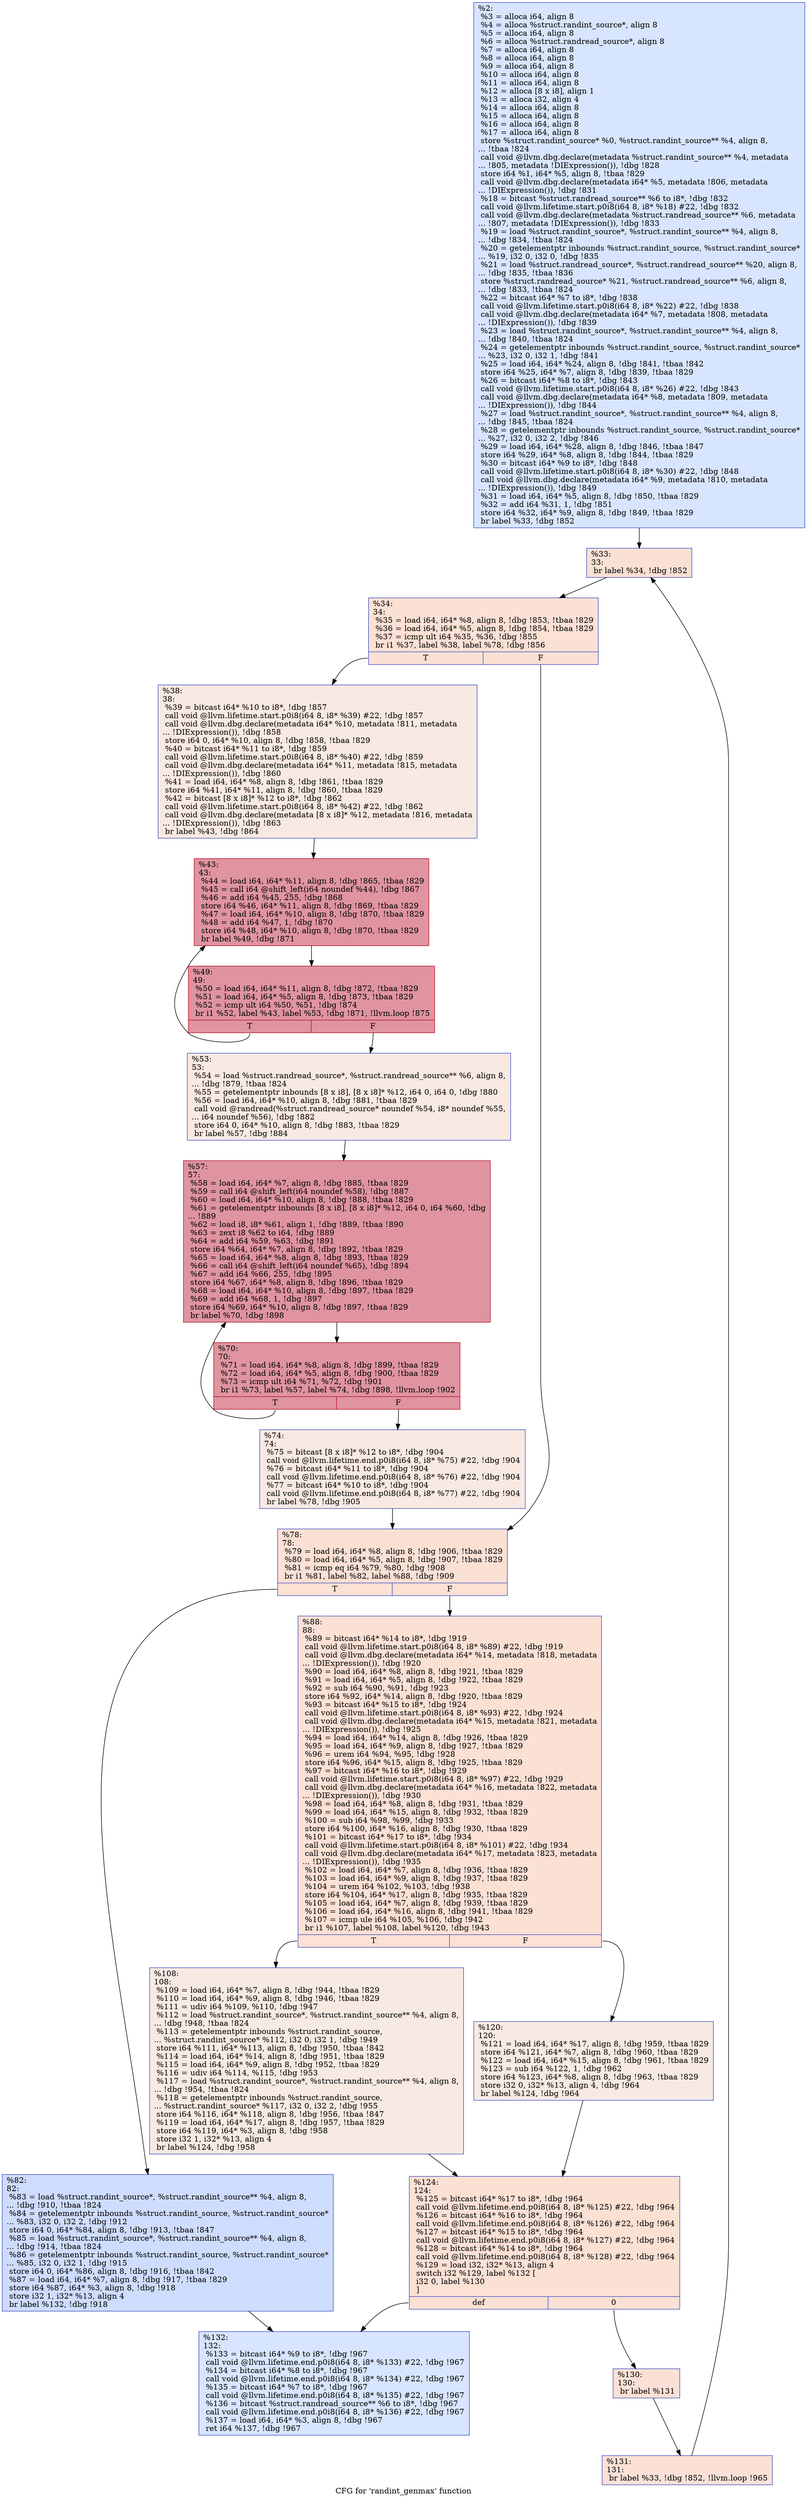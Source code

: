 digraph "CFG for 'randint_genmax' function" {
	label="CFG for 'randint_genmax' function";

	Node0x198cee0 [shape=record,color="#3d50c3ff", style=filled, fillcolor="#a7c5fe70",label="{%2:\l  %3 = alloca i64, align 8\l  %4 = alloca %struct.randint_source*, align 8\l  %5 = alloca i64, align 8\l  %6 = alloca %struct.randread_source*, align 8\l  %7 = alloca i64, align 8\l  %8 = alloca i64, align 8\l  %9 = alloca i64, align 8\l  %10 = alloca i64, align 8\l  %11 = alloca i64, align 8\l  %12 = alloca [8 x i8], align 1\l  %13 = alloca i32, align 4\l  %14 = alloca i64, align 8\l  %15 = alloca i64, align 8\l  %16 = alloca i64, align 8\l  %17 = alloca i64, align 8\l  store %struct.randint_source* %0, %struct.randint_source** %4, align 8,\l... !tbaa !824\l  call void @llvm.dbg.declare(metadata %struct.randint_source** %4, metadata\l... !805, metadata !DIExpression()), !dbg !828\l  store i64 %1, i64* %5, align 8, !tbaa !829\l  call void @llvm.dbg.declare(metadata i64* %5, metadata !806, metadata\l... !DIExpression()), !dbg !831\l  %18 = bitcast %struct.randread_source** %6 to i8*, !dbg !832\l  call void @llvm.lifetime.start.p0i8(i64 8, i8* %18) #22, !dbg !832\l  call void @llvm.dbg.declare(metadata %struct.randread_source** %6, metadata\l... !807, metadata !DIExpression()), !dbg !833\l  %19 = load %struct.randint_source*, %struct.randint_source** %4, align 8,\l... !dbg !834, !tbaa !824\l  %20 = getelementptr inbounds %struct.randint_source, %struct.randint_source*\l... %19, i32 0, i32 0, !dbg !835\l  %21 = load %struct.randread_source*, %struct.randread_source** %20, align 8,\l... !dbg !835, !tbaa !836\l  store %struct.randread_source* %21, %struct.randread_source** %6, align 8,\l... !dbg !833, !tbaa !824\l  %22 = bitcast i64* %7 to i8*, !dbg !838\l  call void @llvm.lifetime.start.p0i8(i64 8, i8* %22) #22, !dbg !838\l  call void @llvm.dbg.declare(metadata i64* %7, metadata !808, metadata\l... !DIExpression()), !dbg !839\l  %23 = load %struct.randint_source*, %struct.randint_source** %4, align 8,\l... !dbg !840, !tbaa !824\l  %24 = getelementptr inbounds %struct.randint_source, %struct.randint_source*\l... %23, i32 0, i32 1, !dbg !841\l  %25 = load i64, i64* %24, align 8, !dbg !841, !tbaa !842\l  store i64 %25, i64* %7, align 8, !dbg !839, !tbaa !829\l  %26 = bitcast i64* %8 to i8*, !dbg !843\l  call void @llvm.lifetime.start.p0i8(i64 8, i8* %26) #22, !dbg !843\l  call void @llvm.dbg.declare(metadata i64* %8, metadata !809, metadata\l... !DIExpression()), !dbg !844\l  %27 = load %struct.randint_source*, %struct.randint_source** %4, align 8,\l... !dbg !845, !tbaa !824\l  %28 = getelementptr inbounds %struct.randint_source, %struct.randint_source*\l... %27, i32 0, i32 2, !dbg !846\l  %29 = load i64, i64* %28, align 8, !dbg !846, !tbaa !847\l  store i64 %29, i64* %8, align 8, !dbg !844, !tbaa !829\l  %30 = bitcast i64* %9 to i8*, !dbg !848\l  call void @llvm.lifetime.start.p0i8(i64 8, i8* %30) #22, !dbg !848\l  call void @llvm.dbg.declare(metadata i64* %9, metadata !810, metadata\l... !DIExpression()), !dbg !849\l  %31 = load i64, i64* %5, align 8, !dbg !850, !tbaa !829\l  %32 = add i64 %31, 1, !dbg !851\l  store i64 %32, i64* %9, align 8, !dbg !849, !tbaa !829\l  br label %33, !dbg !852\l}"];
	Node0x198cee0 -> Node0x198d7e0;
	Node0x198d7e0 [shape=record,color="#3d50c3ff", style=filled, fillcolor="#f7b99e70",label="{%33:\l33:                                               \l  br label %34, !dbg !852\l}"];
	Node0x198d7e0 -> Node0x198d830;
	Node0x198d830 [shape=record,color="#3d50c3ff", style=filled, fillcolor="#f7b99e70",label="{%34:\l34:                                               \l  %35 = load i64, i64* %8, align 8, !dbg !853, !tbaa !829\l  %36 = load i64, i64* %5, align 8, !dbg !854, !tbaa !829\l  %37 = icmp ult i64 %35, %36, !dbg !855\l  br i1 %37, label %38, label %78, !dbg !856\l|{<s0>T|<s1>F}}"];
	Node0x198d830:s0 -> Node0x198d880;
	Node0x198d830:s1 -> Node0x198dab0;
	Node0x198d880 [shape=record,color="#3d50c3ff", style=filled, fillcolor="#efcebd70",label="{%38:\l38:                                               \l  %39 = bitcast i64* %10 to i8*, !dbg !857\l  call void @llvm.lifetime.start.p0i8(i64 8, i8* %39) #22, !dbg !857\l  call void @llvm.dbg.declare(metadata i64* %10, metadata !811, metadata\l... !DIExpression()), !dbg !858\l  store i64 0, i64* %10, align 8, !dbg !858, !tbaa !829\l  %40 = bitcast i64* %11 to i8*, !dbg !859\l  call void @llvm.lifetime.start.p0i8(i64 8, i8* %40) #22, !dbg !859\l  call void @llvm.dbg.declare(metadata i64* %11, metadata !815, metadata\l... !DIExpression()), !dbg !860\l  %41 = load i64, i64* %8, align 8, !dbg !861, !tbaa !829\l  store i64 %41, i64* %11, align 8, !dbg !860, !tbaa !829\l  %42 = bitcast [8 x i8]* %12 to i8*, !dbg !862\l  call void @llvm.lifetime.start.p0i8(i64 8, i8* %42) #22, !dbg !862\l  call void @llvm.dbg.declare(metadata [8 x i8]* %12, metadata !816, metadata\l... !DIExpression()), !dbg !863\l  br label %43, !dbg !864\l}"];
	Node0x198d880 -> Node0x198d8d0;
	Node0x198d8d0 [shape=record,color="#b70d28ff", style=filled, fillcolor="#b70d2870",label="{%43:\l43:                                               \l  %44 = load i64, i64* %11, align 8, !dbg !865, !tbaa !829\l  %45 = call i64 @shift_left(i64 noundef %44), !dbg !867\l  %46 = add i64 %45, 255, !dbg !868\l  store i64 %46, i64* %11, align 8, !dbg !869, !tbaa !829\l  %47 = load i64, i64* %10, align 8, !dbg !870, !tbaa !829\l  %48 = add i64 %47, 1, !dbg !870\l  store i64 %48, i64* %10, align 8, !dbg !870, !tbaa !829\l  br label %49, !dbg !871\l}"];
	Node0x198d8d0 -> Node0x198d920;
	Node0x198d920 [shape=record,color="#b70d28ff", style=filled, fillcolor="#b70d2870",label="{%49:\l49:                                               \l  %50 = load i64, i64* %11, align 8, !dbg !872, !tbaa !829\l  %51 = load i64, i64* %5, align 8, !dbg !873, !tbaa !829\l  %52 = icmp ult i64 %50, %51, !dbg !874\l  br i1 %52, label %43, label %53, !dbg !871, !llvm.loop !875\l|{<s0>T|<s1>F}}"];
	Node0x198d920:s0 -> Node0x198d8d0;
	Node0x198d920:s1 -> Node0x198d970;
	Node0x198d970 [shape=record,color="#3d50c3ff", style=filled, fillcolor="#efcebd70",label="{%53:\l53:                                               \l  %54 = load %struct.randread_source*, %struct.randread_source** %6, align 8,\l... !dbg !879, !tbaa !824\l  %55 = getelementptr inbounds [8 x i8], [8 x i8]* %12, i64 0, i64 0, !dbg !880\l  %56 = load i64, i64* %10, align 8, !dbg !881, !tbaa !829\l  call void @randread(%struct.randread_source* noundef %54, i8* noundef %55,\l... i64 noundef %56), !dbg !882\l  store i64 0, i64* %10, align 8, !dbg !883, !tbaa !829\l  br label %57, !dbg !884\l}"];
	Node0x198d970 -> Node0x198d9c0;
	Node0x198d9c0 [shape=record,color="#b70d28ff", style=filled, fillcolor="#b70d2870",label="{%57:\l57:                                               \l  %58 = load i64, i64* %7, align 8, !dbg !885, !tbaa !829\l  %59 = call i64 @shift_left(i64 noundef %58), !dbg !887\l  %60 = load i64, i64* %10, align 8, !dbg !888, !tbaa !829\l  %61 = getelementptr inbounds [8 x i8], [8 x i8]* %12, i64 0, i64 %60, !dbg\l... !889\l  %62 = load i8, i8* %61, align 1, !dbg !889, !tbaa !890\l  %63 = zext i8 %62 to i64, !dbg !889\l  %64 = add i64 %59, %63, !dbg !891\l  store i64 %64, i64* %7, align 8, !dbg !892, !tbaa !829\l  %65 = load i64, i64* %8, align 8, !dbg !893, !tbaa !829\l  %66 = call i64 @shift_left(i64 noundef %65), !dbg !894\l  %67 = add i64 %66, 255, !dbg !895\l  store i64 %67, i64* %8, align 8, !dbg !896, !tbaa !829\l  %68 = load i64, i64* %10, align 8, !dbg !897, !tbaa !829\l  %69 = add i64 %68, 1, !dbg !897\l  store i64 %69, i64* %10, align 8, !dbg !897, !tbaa !829\l  br label %70, !dbg !898\l}"];
	Node0x198d9c0 -> Node0x198da10;
	Node0x198da10 [shape=record,color="#b70d28ff", style=filled, fillcolor="#b70d2870",label="{%70:\l70:                                               \l  %71 = load i64, i64* %8, align 8, !dbg !899, !tbaa !829\l  %72 = load i64, i64* %5, align 8, !dbg !900, !tbaa !829\l  %73 = icmp ult i64 %71, %72, !dbg !901\l  br i1 %73, label %57, label %74, !dbg !898, !llvm.loop !902\l|{<s0>T|<s1>F}}"];
	Node0x198da10:s0 -> Node0x198d9c0;
	Node0x198da10:s1 -> Node0x198da60;
	Node0x198da60 [shape=record,color="#3d50c3ff", style=filled, fillcolor="#efcebd70",label="{%74:\l74:                                               \l  %75 = bitcast [8 x i8]* %12 to i8*, !dbg !904\l  call void @llvm.lifetime.end.p0i8(i64 8, i8* %75) #22, !dbg !904\l  %76 = bitcast i64* %11 to i8*, !dbg !904\l  call void @llvm.lifetime.end.p0i8(i64 8, i8* %76) #22, !dbg !904\l  %77 = bitcast i64* %10 to i8*, !dbg !904\l  call void @llvm.lifetime.end.p0i8(i64 8, i8* %77) #22, !dbg !904\l  br label %78, !dbg !905\l}"];
	Node0x198da60 -> Node0x198dab0;
	Node0x198dab0 [shape=record,color="#3d50c3ff", style=filled, fillcolor="#f7b99e70",label="{%78:\l78:                                               \l  %79 = load i64, i64* %8, align 8, !dbg !906, !tbaa !829\l  %80 = load i64, i64* %5, align 8, !dbg !907, !tbaa !829\l  %81 = icmp eq i64 %79, %80, !dbg !908\l  br i1 %81, label %82, label %88, !dbg !909\l|{<s0>T|<s1>F}}"];
	Node0x198dab0:s0 -> Node0x198db00;
	Node0x198dab0:s1 -> Node0x198db50;
	Node0x198db00 [shape=record,color="#3d50c3ff", style=filled, fillcolor="#8fb1fe70",label="{%82:\l82:                                               \l  %83 = load %struct.randint_source*, %struct.randint_source** %4, align 8,\l... !dbg !910, !tbaa !824\l  %84 = getelementptr inbounds %struct.randint_source, %struct.randint_source*\l... %83, i32 0, i32 2, !dbg !912\l  store i64 0, i64* %84, align 8, !dbg !913, !tbaa !847\l  %85 = load %struct.randint_source*, %struct.randint_source** %4, align 8,\l... !dbg !914, !tbaa !824\l  %86 = getelementptr inbounds %struct.randint_source, %struct.randint_source*\l... %85, i32 0, i32 1, !dbg !915\l  store i64 0, i64* %86, align 8, !dbg !916, !tbaa !842\l  %87 = load i64, i64* %7, align 8, !dbg !917, !tbaa !829\l  store i64 %87, i64* %3, align 8, !dbg !918\l  store i32 1, i32* %13, align 4\l  br label %132, !dbg !918\l}"];
	Node0x198db00 -> Node0x198dd30;
	Node0x198db50 [shape=record,color="#3d50c3ff", style=filled, fillcolor="#f7b99e70",label="{%88:\l88:                                               \l  %89 = bitcast i64* %14 to i8*, !dbg !919\l  call void @llvm.lifetime.start.p0i8(i64 8, i8* %89) #22, !dbg !919\l  call void @llvm.dbg.declare(metadata i64* %14, metadata !818, metadata\l... !DIExpression()), !dbg !920\l  %90 = load i64, i64* %8, align 8, !dbg !921, !tbaa !829\l  %91 = load i64, i64* %5, align 8, !dbg !922, !tbaa !829\l  %92 = sub i64 %90, %91, !dbg !923\l  store i64 %92, i64* %14, align 8, !dbg !920, !tbaa !829\l  %93 = bitcast i64* %15 to i8*, !dbg !924\l  call void @llvm.lifetime.start.p0i8(i64 8, i8* %93) #22, !dbg !924\l  call void @llvm.dbg.declare(metadata i64* %15, metadata !821, metadata\l... !DIExpression()), !dbg !925\l  %94 = load i64, i64* %14, align 8, !dbg !926, !tbaa !829\l  %95 = load i64, i64* %9, align 8, !dbg !927, !tbaa !829\l  %96 = urem i64 %94, %95, !dbg !928\l  store i64 %96, i64* %15, align 8, !dbg !925, !tbaa !829\l  %97 = bitcast i64* %16 to i8*, !dbg !929\l  call void @llvm.lifetime.start.p0i8(i64 8, i8* %97) #22, !dbg !929\l  call void @llvm.dbg.declare(metadata i64* %16, metadata !822, metadata\l... !DIExpression()), !dbg !930\l  %98 = load i64, i64* %8, align 8, !dbg !931, !tbaa !829\l  %99 = load i64, i64* %15, align 8, !dbg !932, !tbaa !829\l  %100 = sub i64 %98, %99, !dbg !933\l  store i64 %100, i64* %16, align 8, !dbg !930, !tbaa !829\l  %101 = bitcast i64* %17 to i8*, !dbg !934\l  call void @llvm.lifetime.start.p0i8(i64 8, i8* %101) #22, !dbg !934\l  call void @llvm.dbg.declare(metadata i64* %17, metadata !823, metadata\l... !DIExpression()), !dbg !935\l  %102 = load i64, i64* %7, align 8, !dbg !936, !tbaa !829\l  %103 = load i64, i64* %9, align 8, !dbg !937, !tbaa !829\l  %104 = urem i64 %102, %103, !dbg !938\l  store i64 %104, i64* %17, align 8, !dbg !935, !tbaa !829\l  %105 = load i64, i64* %7, align 8, !dbg !939, !tbaa !829\l  %106 = load i64, i64* %16, align 8, !dbg !941, !tbaa !829\l  %107 = icmp ule i64 %105, %106, !dbg !942\l  br i1 %107, label %108, label %120, !dbg !943\l|{<s0>T|<s1>F}}"];
	Node0x198db50:s0 -> Node0x198dba0;
	Node0x198db50:s1 -> Node0x198dbf0;
	Node0x198dba0 [shape=record,color="#3d50c3ff", style=filled, fillcolor="#eed0c070",label="{%108:\l108:                                              \l  %109 = load i64, i64* %7, align 8, !dbg !944, !tbaa !829\l  %110 = load i64, i64* %9, align 8, !dbg !946, !tbaa !829\l  %111 = udiv i64 %109, %110, !dbg !947\l  %112 = load %struct.randint_source*, %struct.randint_source** %4, align 8,\l... !dbg !948, !tbaa !824\l  %113 = getelementptr inbounds %struct.randint_source,\l... %struct.randint_source* %112, i32 0, i32 1, !dbg !949\l  store i64 %111, i64* %113, align 8, !dbg !950, !tbaa !842\l  %114 = load i64, i64* %14, align 8, !dbg !951, !tbaa !829\l  %115 = load i64, i64* %9, align 8, !dbg !952, !tbaa !829\l  %116 = udiv i64 %114, %115, !dbg !953\l  %117 = load %struct.randint_source*, %struct.randint_source** %4, align 8,\l... !dbg !954, !tbaa !824\l  %118 = getelementptr inbounds %struct.randint_source,\l... %struct.randint_source* %117, i32 0, i32 2, !dbg !955\l  store i64 %116, i64* %118, align 8, !dbg !956, !tbaa !847\l  %119 = load i64, i64* %17, align 8, !dbg !957, !tbaa !829\l  store i64 %119, i64* %3, align 8, !dbg !958\l  store i32 1, i32* %13, align 4\l  br label %124, !dbg !958\l}"];
	Node0x198dba0 -> Node0x198dc40;
	Node0x198dbf0 [shape=record,color="#3d50c3ff", style=filled, fillcolor="#eed0c070",label="{%120:\l120:                                              \l  %121 = load i64, i64* %17, align 8, !dbg !959, !tbaa !829\l  store i64 %121, i64* %7, align 8, !dbg !960, !tbaa !829\l  %122 = load i64, i64* %15, align 8, !dbg !961, !tbaa !829\l  %123 = sub i64 %122, 1, !dbg !962\l  store i64 %123, i64* %8, align 8, !dbg !963, !tbaa !829\l  store i32 0, i32* %13, align 4, !dbg !964\l  br label %124, !dbg !964\l}"];
	Node0x198dbf0 -> Node0x198dc40;
	Node0x198dc40 [shape=record,color="#3d50c3ff", style=filled, fillcolor="#f7b99e70",label="{%124:\l124:                                              \l  %125 = bitcast i64* %17 to i8*, !dbg !964\l  call void @llvm.lifetime.end.p0i8(i64 8, i8* %125) #22, !dbg !964\l  %126 = bitcast i64* %16 to i8*, !dbg !964\l  call void @llvm.lifetime.end.p0i8(i64 8, i8* %126) #22, !dbg !964\l  %127 = bitcast i64* %15 to i8*, !dbg !964\l  call void @llvm.lifetime.end.p0i8(i64 8, i8* %127) #22, !dbg !964\l  %128 = bitcast i64* %14 to i8*, !dbg !964\l  call void @llvm.lifetime.end.p0i8(i64 8, i8* %128) #22, !dbg !964\l  %129 = load i32, i32* %13, align 4\l  switch i32 %129, label %132 [\l    i32 0, label %130\l  ]\l|{<s0>def|<s1>0}}"];
	Node0x198dc40:s0 -> Node0x198dd30;
	Node0x198dc40:s1 -> Node0x198dc90;
	Node0x198dc90 [shape=record,color="#3d50c3ff", style=filled, fillcolor="#f7bca170",label="{%130:\l130:                                              \l  br label %131\l}"];
	Node0x198dc90 -> Node0x198dce0;
	Node0x198dce0 [shape=record,color="#3d50c3ff", style=filled, fillcolor="#f7bca170",label="{%131:\l131:                                              \l  br label %33, !dbg !852, !llvm.loop !965\l}"];
	Node0x198dce0 -> Node0x198d7e0;
	Node0x198dd30 [shape=record,color="#3d50c3ff", style=filled, fillcolor="#a7c5fe70",label="{%132:\l132:                                              \l  %133 = bitcast i64* %9 to i8*, !dbg !967\l  call void @llvm.lifetime.end.p0i8(i64 8, i8* %133) #22, !dbg !967\l  %134 = bitcast i64* %8 to i8*, !dbg !967\l  call void @llvm.lifetime.end.p0i8(i64 8, i8* %134) #22, !dbg !967\l  %135 = bitcast i64* %7 to i8*, !dbg !967\l  call void @llvm.lifetime.end.p0i8(i64 8, i8* %135) #22, !dbg !967\l  %136 = bitcast %struct.randread_source** %6 to i8*, !dbg !967\l  call void @llvm.lifetime.end.p0i8(i64 8, i8* %136) #22, !dbg !967\l  %137 = load i64, i64* %3, align 8, !dbg !967\l  ret i64 %137, !dbg !967\l}"];
}
